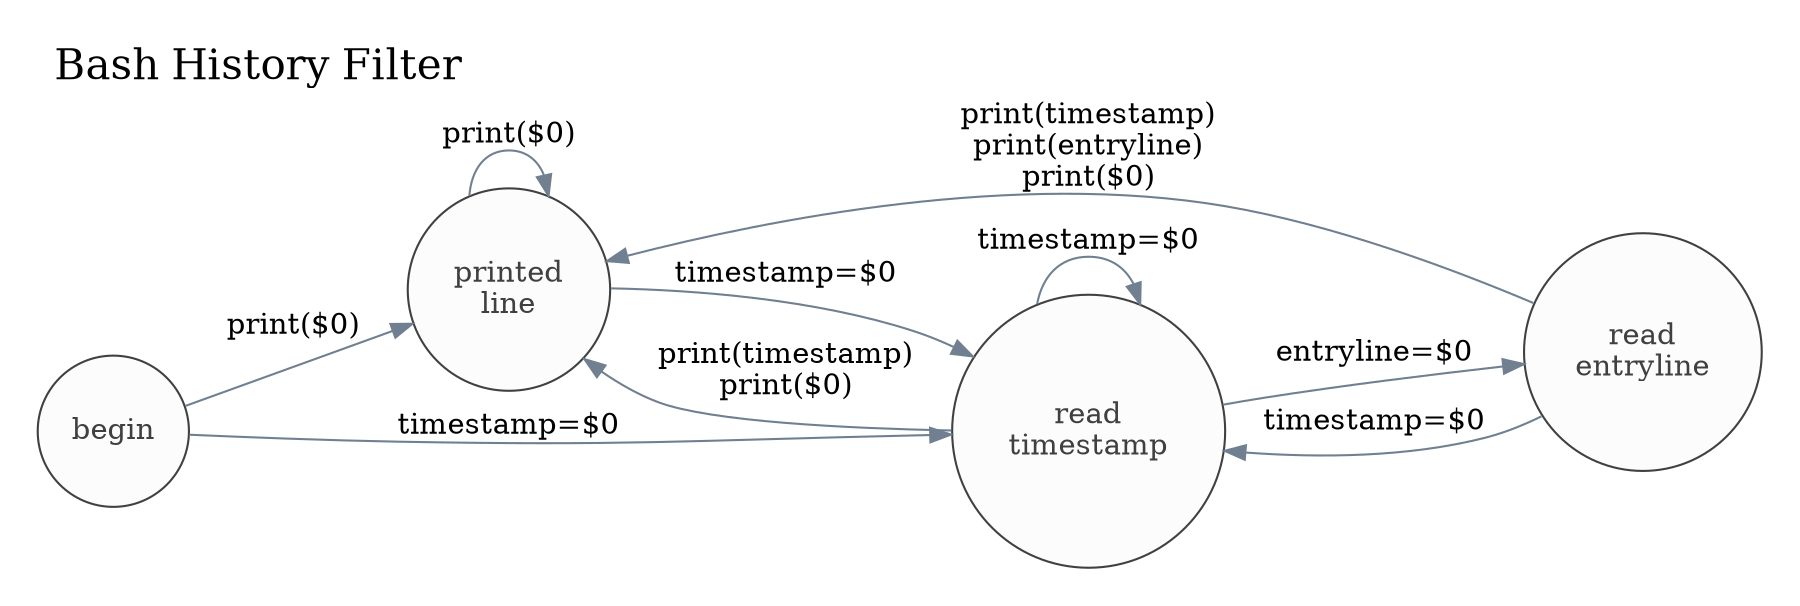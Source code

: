 digraph {
  graph [ label = "Bash History Filter", labelloc = top, labeljust = left, fontsize = 20, pad = 0.25 ];
  rankdir  = LR;
  node [ shape = circle, fontcolor = grey25, color = grey25, style = filled, fillcolor = grey99 ];
  edge [ color = slategrey ];

  begin;
  printedline   [ label = "printed\nline" ];
  readtimestamp [ label = "read\ntimestamp" ];
  readentryline [ label = "read\nentryline" ];

  begin -> readtimestamp [ label = "timestamp=$0" ];
  begin -> printedline   [ label = "print($0)" ];

  printedline -> readtimestamp [ label = "timestamp=$0" ];
  printedline -> printedline   [ label = "print($0)" ];

  readtimestamp -> readtimestamp [ label = "timestamp=$0" ];
  readtimestamp -> printedline   [ label = "print(timestamp)\nprint($0)" ];
  readtimestamp -> readentryline [ label = "entryline=$0" ];

  readentryline -> printedline   [ label = "print(timestamp)\nprint(entryline)\nprint($0)" ];
  readentryline -> readtimestamp [ label = "timestamp=$0" ];
}
